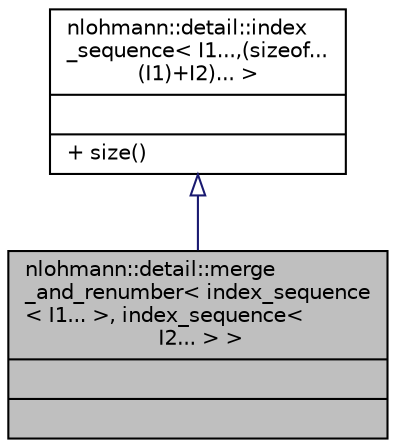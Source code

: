 digraph "nlohmann::detail::merge_and_renumber&lt; index_sequence&lt; I1... &gt;, index_sequence&lt; I2... &gt; &gt;"
{
 // INTERACTIVE_SVG=YES
  edge [fontname="Helvetica",fontsize="10",labelfontname="Helvetica",labelfontsize="10"];
  node [fontname="Helvetica",fontsize="10",shape=record];
  Node1 [label="{nlohmann::detail::merge\l_and_renumber\< index_sequence\l\< I1... \>, index_sequence\<\l I2... \> \>\n||}",height=0.2,width=0.4,color="black", fillcolor="grey75", style="filled", fontcolor="black"];
  Node2 -> Node1 [dir="back",color="midnightblue",fontsize="10",style="solid",arrowtail="onormal",fontname="Helvetica"];
  Node2 [label="{nlohmann::detail::index\l_sequence\< I1...,(sizeof...\l(I1)+I2)... \>\n||+ size()\l}",height=0.2,width=0.4,color="black", fillcolor="white", style="filled",URL="$structnlohmann_1_1detail_1_1index__sequence.html"];
}
